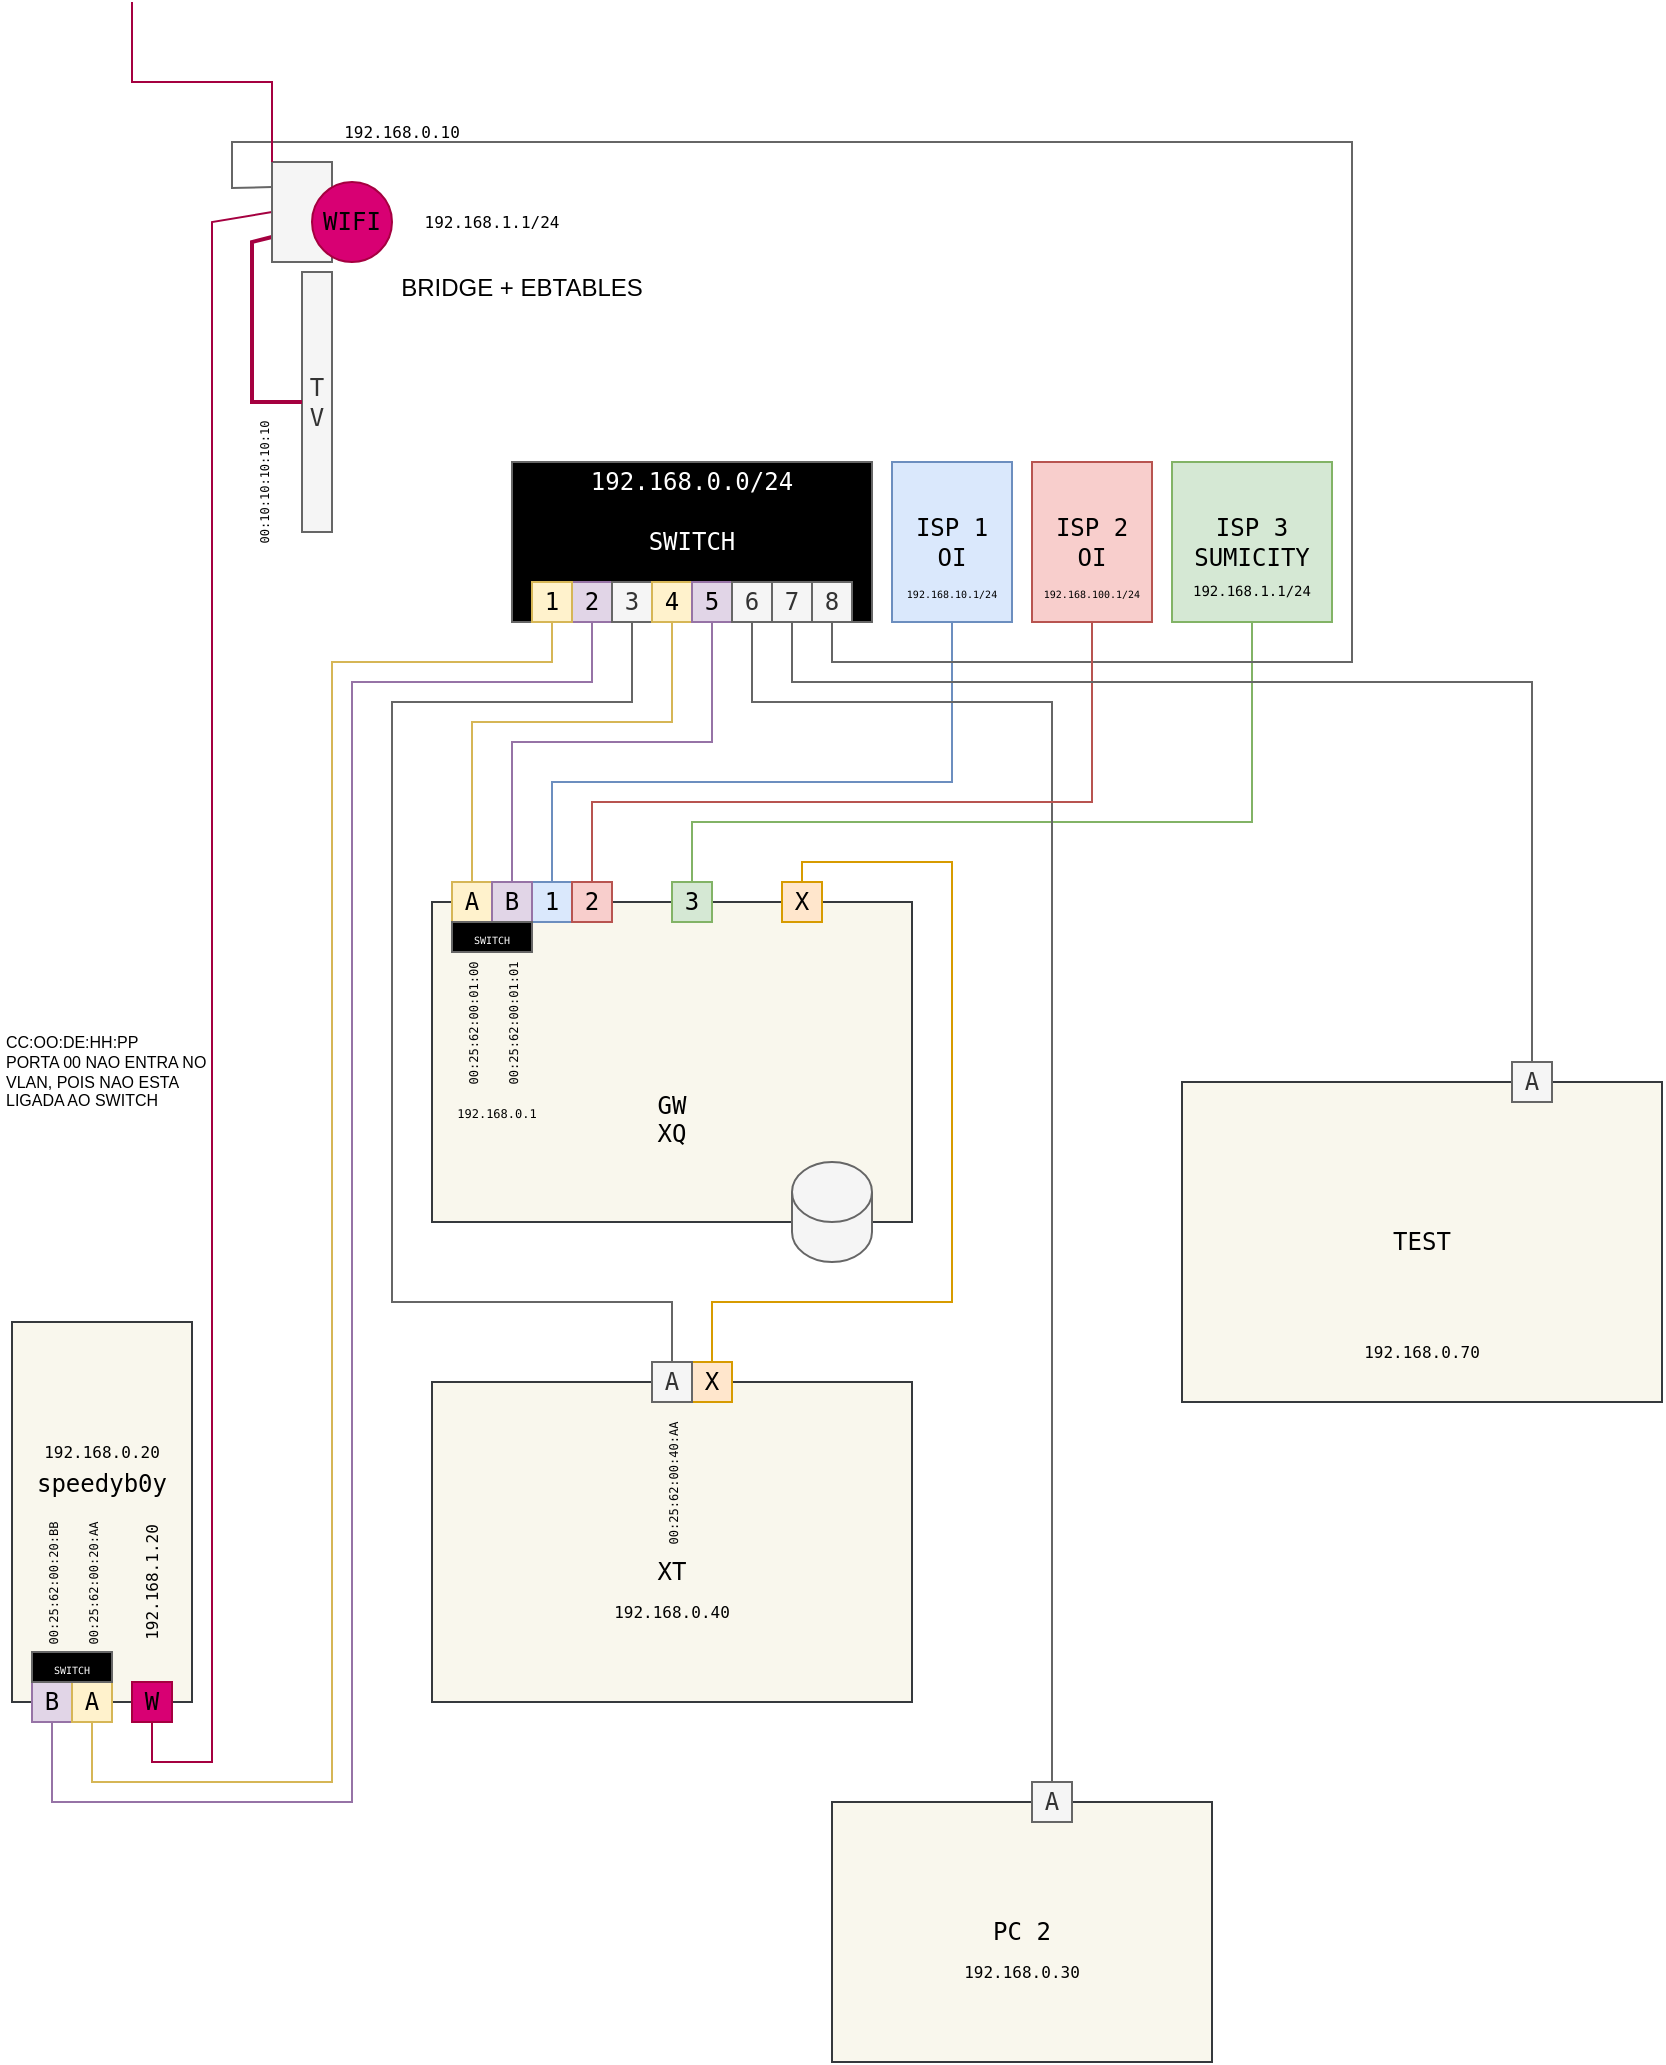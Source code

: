 <mxfile version="21.1.5" type="device">
  <diagram name="Page-1" id="gixXJJp-8p-YDFJajpFP">
    <mxGraphModel dx="136" dy="3846" grid="1" gridSize="10" guides="1" tooltips="1" connect="1" arrows="1" fold="1" page="1" pageScale="1" pageWidth="850" pageHeight="1100" math="0" shadow="0">
      <root>
        <mxCell id="0" />
        <mxCell id="1" parent="0" />
        <mxCell id="P-s_DnfX5rONal3mOxIz-140" value="&lt;div&gt;&lt;br&gt;&lt;/div&gt;&lt;div&gt;&lt;br&gt;&lt;/div&gt;&lt;div&gt;&lt;br&gt;&lt;/div&gt;&lt;div&gt;&lt;br&gt;&lt;/div&gt;&lt;div&gt;GW&lt;br&gt;&lt;/div&gt;&lt;div&gt;XQ&lt;/div&gt;" style="rounded=0;whiteSpace=wrap;html=1;fontFamily=Monospace;fillColor=#f9f7ed;strokeColor=#36393d;" parent="1" vertex="1">
          <mxGeometry x="1070" y="-2790" width="240" height="160" as="geometry" />
        </mxCell>
        <mxCell id="P-s_DnfX5rONal3mOxIz-141" value="&lt;div&gt;&lt;br&gt;&lt;/div&gt;&lt;div&gt;&lt;br&gt;&lt;/div&gt;&lt;div&gt;XT&lt;/div&gt;" style="rounded=0;whiteSpace=wrap;html=1;fontFamily=Monospace;fillColor=#f9f7ed;strokeColor=#36393d;" parent="1" vertex="1">
          <mxGeometry x="1070" y="-2550" width="240" height="160" as="geometry" />
        </mxCell>
        <mxCell id="P-s_DnfX5rONal3mOxIz-142" value="" style="endArrow=none;html=1;rounded=0;exitX=0.5;exitY=0;exitDx=0;exitDy=0;fontFamily=Monospace;strokeWidth=1;fillColor=#dae8fc;strokeColor=#6c8ebf;entryX=0.5;entryY=1;entryDx=0;entryDy=0;" parent="1" source="P-s_DnfX5rONal3mOxIz-166" target="P-s_DnfX5rONal3mOxIz-164" edge="1">
          <mxGeometry width="50" height="50" relative="1" as="geometry">
            <mxPoint x="1450" y="-2570" as="sourcePoint" />
            <mxPoint x="1580" y="-2840" as="targetPoint" />
            <Array as="points">
              <mxPoint x="1130" y="-2850" />
              <mxPoint x="1330" y="-2850" />
            </Array>
          </mxGeometry>
        </mxCell>
        <mxCell id="P-s_DnfX5rONal3mOxIz-143" value="&lt;div&gt;SWITCH&lt;/div&gt;" style="rounded=0;whiteSpace=wrap;html=1;fillColor=#000000;fontColor=#FFFFFF;strokeColor=#666666;fontFamily=Monospace;" parent="1" vertex="1">
          <mxGeometry x="1110" y="-3010" width="180" height="80" as="geometry" />
        </mxCell>
        <mxCell id="P-s_DnfX5rONal3mOxIz-144" value="&lt;div&gt;speedyb0y&lt;/div&gt;&lt;div&gt;&lt;br&gt;&lt;/div&gt;&lt;div&gt;&lt;br&gt;&lt;/div&gt;" style="rounded=0;whiteSpace=wrap;html=1;fontFamily=Monospace;fillColor=#f9f7ed;strokeColor=#36393d;" parent="1" vertex="1">
          <mxGeometry x="860" y="-2580" width="90" height="190" as="geometry" />
        </mxCell>
        <mxCell id="P-s_DnfX5rONal3mOxIz-145" value="" style="endArrow=none;html=1;rounded=0;exitX=0.5;exitY=1;exitDx=0;exitDy=0;fillColor=#fff2cc;strokeColor=#d6b656;fontFamily=Monospace;entryX=0.5;entryY=1;entryDx=0;entryDy=0;" parent="1" source="P-s_DnfX5rONal3mOxIz-216" target="P-s_DnfX5rONal3mOxIz-163" edge="1">
          <mxGeometry width="50" height="50" relative="1" as="geometry">
            <mxPoint x="1450" y="-2570" as="sourcePoint" />
            <mxPoint x="1030" y="-2930" as="targetPoint" />
            <Array as="points">
              <mxPoint x="900" y="-2350" />
              <mxPoint x="1020" y="-2350" />
              <mxPoint x="1020" y="-2910" />
              <mxPoint x="1130" y="-2910" />
            </Array>
          </mxGeometry>
        </mxCell>
        <mxCell id="P-s_DnfX5rONal3mOxIz-146" value="X" style="rounded=0;whiteSpace=wrap;html=1;fillColor=#ffe6cc;strokeColor=#d79b00;fontFamily=Monospace;direction=south;" parent="1" vertex="1">
          <mxGeometry x="1200" y="-2560" width="20" height="20" as="geometry" />
        </mxCell>
        <mxCell id="P-s_DnfX5rONal3mOxIz-147" value="A" style="rounded=0;whiteSpace=wrap;html=1;fillColor=#f5f5f5;strokeColor=#666666;fontFamily=Monospace;fontColor=#333333;" parent="1" vertex="1">
          <mxGeometry x="1180" y="-2560" width="20" height="20" as="geometry" />
        </mxCell>
        <mxCell id="P-s_DnfX5rONal3mOxIz-148" value="" style="endArrow=none;html=1;rounded=0;exitX=0.5;exitY=0;exitDx=0;exitDy=0;fontFamily=Monospace;entryX=0.5;entryY=1;entryDx=0;entryDy=0;fillColor=#f5f5f5;strokeColor=#666666;" parent="1" source="P-s_DnfX5rONal3mOxIz-147" target="P-s_DnfX5rONal3mOxIz-158" edge="1">
          <mxGeometry width="50" height="50" relative="1" as="geometry">
            <mxPoint x="1430" y="-2610" as="sourcePoint" />
            <mxPoint x="1090" y="-2930" as="targetPoint" />
            <Array as="points">
              <mxPoint x="1190" y="-2590" />
              <mxPoint x="1050" y="-2590" />
              <mxPoint x="1050" y="-2890" />
              <mxPoint x="1170" y="-2890" />
            </Array>
          </mxGeometry>
        </mxCell>
        <mxCell id="P-s_DnfX5rONal3mOxIz-149" value="" style="endArrow=none;html=1;rounded=0;fontFamily=Monospace;fillColor=#d5e8d4;strokeColor=#82b366;strokeWidth=1;entryX=0.5;entryY=1;entryDx=0;entryDy=0;exitX=0.5;exitY=0;exitDx=0;exitDy=0;" parent="1" source="P-s_DnfX5rONal3mOxIz-196" target="P-s_DnfX5rONal3mOxIz-170" edge="1">
          <mxGeometry width="50" height="50" relative="1" as="geometry">
            <mxPoint x="1170" y="-2800" as="sourcePoint" />
            <mxPoint x="1480" y="-3090" as="targetPoint" />
            <Array as="points">
              <mxPoint x="1200" y="-2830" />
              <mxPoint x="1480" y="-2830" />
            </Array>
          </mxGeometry>
        </mxCell>
        <mxCell id="P-s_DnfX5rONal3mOxIz-150" value="&lt;div&gt;T&lt;/div&gt;&lt;div&gt;V&lt;/div&gt;" style="rounded=0;whiteSpace=wrap;html=1;fontFamily=Monospace;fillColor=#f5f5f5;fontColor=#333333;strokeColor=#666666;" parent="1" vertex="1">
          <mxGeometry x="1005" y="-3105" width="15" height="130" as="geometry" />
        </mxCell>
        <mxCell id="P-s_DnfX5rONal3mOxIz-151" value="" style="endArrow=none;html=1;rounded=0;entryX=0.5;entryY=1;entryDx=0;entryDy=0;fillColor=#f5f5f5;strokeColor=#666666;strokeWidth=1;fontFamily=Monospace;exitX=0;exitY=0.25;exitDx=0;exitDy=0;" parent="1" source="P-s_DnfX5rONal3mOxIz-178" target="P-s_DnfX5rONal3mOxIz-161" edge="1">
          <mxGeometry width="50" height="50" relative="1" as="geometry">
            <mxPoint x="860" y="-3140" as="sourcePoint" />
            <mxPoint x="1280" y="-2740" as="targetPoint" />
            <Array as="points">
              <mxPoint x="970" y="-3147" />
              <mxPoint x="970" y="-3170" />
              <mxPoint x="1530" y="-3170" />
              <mxPoint x="1530" y="-2910" />
              <mxPoint x="1270" y="-2910" />
            </Array>
          </mxGeometry>
        </mxCell>
        <mxCell id="P-s_DnfX5rONal3mOxIz-152" value="TEST" style="rounded=0;whiteSpace=wrap;html=1;fillColor=#F9F7ED;strokeColor=#36393D;fontFamily=Monospace;" parent="1" vertex="1">
          <mxGeometry x="1445" y="-2700" width="240" height="160" as="geometry" />
        </mxCell>
        <mxCell id="P-s_DnfX5rONal3mOxIz-153" value="PC 2" style="rounded=0;whiteSpace=wrap;html=1;fontFamily=Monospace;fillColor=#F9F7ED;strokeColor=#36393D;" parent="1" vertex="1">
          <mxGeometry x="1270" y="-2340" width="190" height="130" as="geometry" />
        </mxCell>
        <mxCell id="P-s_DnfX5rONal3mOxIz-154" value="" style="endArrow=none;html=1;rounded=0;fontFamily=Monospace;entryX=0;entryY=0.5;entryDx=0;entryDy=0;fillColor=#d80073;strokeColor=#A50040;exitX=0.5;exitY=1;exitDx=0;exitDy=0;" parent="1" source="P-s_DnfX5rONal3mOxIz-218" target="P-s_DnfX5rONal3mOxIz-178" edge="1">
          <mxGeometry width="50" height="50" relative="1" as="geometry">
            <mxPoint x="750" y="-2370" as="sourcePoint" />
            <mxPoint x="850" y="-3130" as="targetPoint" />
            <Array as="points">
              <mxPoint x="930" y="-2360" />
              <mxPoint x="960" y="-2360" />
              <mxPoint x="960" y="-3130" />
            </Array>
          </mxGeometry>
        </mxCell>
        <mxCell id="P-s_DnfX5rONal3mOxIz-155" value="A" style="rounded=0;whiteSpace=wrap;html=1;fillColor=#f5f5f5;strokeColor=#666666;fontFamily=Monospace;fontColor=#333333;" parent="1" vertex="1">
          <mxGeometry x="1370" y="-2350" width="20" height="20" as="geometry" />
        </mxCell>
        <mxCell id="P-s_DnfX5rONal3mOxIz-156" value="" style="endArrow=none;html=1;rounded=0;fillColor=#f5f5f5;strokeColor=#666666;exitX=0.5;exitY=0;exitDx=0;exitDy=0;fontFamily=Monospace;entryX=0.5;entryY=1;entryDx=0;entryDy=0;" parent="1" source="P-s_DnfX5rONal3mOxIz-155" target="P-s_DnfX5rONal3mOxIz-188" edge="1">
          <mxGeometry width="50" height="50" relative="1" as="geometry">
            <mxPoint x="1170" y="-2550" as="sourcePoint" />
            <mxPoint x="1630" y="-2900" as="targetPoint" />
            <Array as="points">
              <mxPoint x="1380" y="-2890" />
              <mxPoint x="1230" y="-2890" />
            </Array>
          </mxGeometry>
        </mxCell>
        <mxCell id="P-s_DnfX5rONal3mOxIz-157" value="2" style="rounded=0;whiteSpace=wrap;html=1;fillColor=#e1d5e7;strokeColor=#9673a6;fontFamily=Monospace;" parent="1" vertex="1">
          <mxGeometry x="1140" y="-2950" width="20" height="20" as="geometry" />
        </mxCell>
        <mxCell id="P-s_DnfX5rONal3mOxIz-158" value="3" style="rounded=0;whiteSpace=wrap;html=1;fillColor=#f5f5f5;strokeColor=#666666;fontFamily=Monospace;fontColor=#333333;" parent="1" vertex="1">
          <mxGeometry x="1160" y="-2950" width="20" height="20" as="geometry" />
        </mxCell>
        <mxCell id="P-s_DnfX5rONal3mOxIz-159" value="4" style="rounded=0;whiteSpace=wrap;html=1;fillColor=#fff2cc;strokeColor=#d6b656;fontFamily=Monospace;" parent="1" vertex="1">
          <mxGeometry x="1180" y="-2950" width="20" height="20" as="geometry" />
        </mxCell>
        <mxCell id="P-s_DnfX5rONal3mOxIz-160" value="5" style="rounded=0;whiteSpace=wrap;html=1;fillColor=#e1d5e7;strokeColor=#9673a6;fontFamily=Monospace;" parent="1" vertex="1">
          <mxGeometry x="1200" y="-2950" width="20" height="20" as="geometry" />
        </mxCell>
        <mxCell id="P-s_DnfX5rONal3mOxIz-161" value="8" style="rounded=0;whiteSpace=wrap;html=1;fillColor=#f5f5f5;strokeColor=#666666;fontFamily=Monospace;fontColor=#333333;" parent="1" vertex="1">
          <mxGeometry x="1260" y="-2950" width="20" height="20" as="geometry" />
        </mxCell>
        <mxCell id="P-s_DnfX5rONal3mOxIz-162" value="&lt;div&gt;ISP 2&lt;/div&gt;&lt;div&gt;OI&lt;br&gt;&lt;/div&gt;" style="rounded=0;whiteSpace=wrap;html=1;fillColor=#f8cecc;strokeColor=#b85450;fontFamily=Monospace;" parent="1" vertex="1">
          <mxGeometry x="1370" y="-3010" width="60" height="80" as="geometry" />
        </mxCell>
        <mxCell id="P-s_DnfX5rONal3mOxIz-163" value="1" style="rounded=0;whiteSpace=wrap;html=1;fillColor=#fff2cc;strokeColor=#d6b656;fontFamily=Monospace;" parent="1" vertex="1">
          <mxGeometry x="1120" y="-2950" width="20" height="20" as="geometry" />
        </mxCell>
        <mxCell id="P-s_DnfX5rONal3mOxIz-164" value="&lt;div&gt;ISP 1&lt;/div&gt;&lt;div&gt;OI&lt;br&gt;&lt;/div&gt;" style="rounded=0;whiteSpace=wrap;html=1;fillColor=#dae8fc;strokeColor=#6c8ebf;fontFamily=Monospace;" parent="1" vertex="1">
          <mxGeometry x="1300" y="-3010" width="60" height="80" as="geometry" />
        </mxCell>
        <mxCell id="P-s_DnfX5rONal3mOxIz-165" value="" style="endArrow=none;html=1;rounded=0;exitX=0;exitY=0.5;exitDx=0;exitDy=0;fillColor=#ffe6cc;strokeColor=#d79b00;strokeWidth=1;fontFamily=Monospace;entryX=0.5;entryY=0;entryDx=0;entryDy=0;" parent="1" source="P-s_DnfX5rONal3mOxIz-146" target="V-1cVbXBUZVObv6zCT4m-1" edge="1">
          <mxGeometry width="50" height="50" relative="1" as="geometry">
            <mxPoint x="1380" y="-2740" as="sourcePoint" />
            <mxPoint x="1240" y="-2850" as="targetPoint" />
            <Array as="points">
              <mxPoint x="1210" y="-2590" />
              <mxPoint x="1330" y="-2590" />
              <mxPoint x="1330" y="-2810" />
              <mxPoint x="1255" y="-2810" />
            </Array>
          </mxGeometry>
        </mxCell>
        <mxCell id="P-s_DnfX5rONal3mOxIz-166" value="1" style="rounded=0;whiteSpace=wrap;html=1;fillColor=#dae8fc;strokeColor=#6c8ebf;fontFamily=Monospace;" parent="1" vertex="1">
          <mxGeometry x="1120" y="-2800" width="20" height="20" as="geometry" />
        </mxCell>
        <mxCell id="P-s_DnfX5rONal3mOxIz-167" value="2" style="rounded=0;whiteSpace=wrap;html=1;fillColor=#f8cecc;strokeColor=#b85450;fontFamily=Monospace;" parent="1" vertex="1">
          <mxGeometry x="1140" y="-2800" width="20" height="20" as="geometry" />
        </mxCell>
        <mxCell id="P-s_DnfX5rONal3mOxIz-168" value="192.168.0.0/24" style="text;html=1;strokeColor=none;fillColor=none;align=center;verticalAlign=middle;whiteSpace=wrap;rounded=0;fontFamily=Monospace;fontColor=#FFFFFF;" parent="1" vertex="1">
          <mxGeometry x="1110" y="-3010" width="180" height="20" as="geometry" />
        </mxCell>
        <mxCell id="P-s_DnfX5rONal3mOxIz-169" value="" style="endArrow=none;html=1;rounded=0;exitX=0;exitY=0.5;exitDx=0;exitDy=0;fillColor=#d80073;strokeColor=#A50040;strokeWidth=2;fontFamily=Monospace;entryX=0;entryY=0.75;entryDx=0;entryDy=0;" parent="1" source="P-s_DnfX5rONal3mOxIz-150" target="P-s_DnfX5rONal3mOxIz-178" edge="1">
          <mxGeometry width="50" height="50" relative="1" as="geometry">
            <mxPoint x="1010" y="-3065" as="sourcePoint" />
            <mxPoint x="980" y="-3130" as="targetPoint" />
            <Array as="points">
              <mxPoint x="980" y="-3040" />
              <mxPoint x="980" y="-3120" />
            </Array>
          </mxGeometry>
        </mxCell>
        <mxCell id="P-s_DnfX5rONal3mOxIz-170" value="&lt;div&gt;ISP 3&lt;br&gt;&lt;/div&gt;&lt;div&gt;SUMICITY&lt;/div&gt;" style="rounded=0;whiteSpace=wrap;html=1;fillColor=#d5e8d4;strokeColor=#82b366;fontFamily=Monospace;" parent="1" vertex="1">
          <mxGeometry x="1440" y="-3010" width="80" height="80" as="geometry" />
        </mxCell>
        <mxCell id="P-s_DnfX5rONal3mOxIz-171" value="" style="endArrow=none;html=1;rounded=0;exitX=0.5;exitY=1;exitDx=0;exitDy=0;entryX=0.5;entryY=1;entryDx=0;entryDy=0;fillColor=#e1d5e7;strokeColor=#9673a6;strokeWidth=1;fontFamily=Monospace;" parent="1" source="P-s_DnfX5rONal3mOxIz-207" target="P-s_DnfX5rONal3mOxIz-157" edge="1">
          <mxGeometry width="50" height="50" relative="1" as="geometry">
            <mxPoint x="701" y="-2389" as="sourcePoint" />
            <mxPoint x="1050" y="-2930" as="targetPoint" />
            <Array as="points">
              <mxPoint x="880" y="-2340" />
              <mxPoint x="1030" y="-2340" />
              <mxPoint x="1030" y="-2900" />
              <mxPoint x="1150" y="-2900" />
            </Array>
          </mxGeometry>
        </mxCell>
        <mxCell id="P-s_DnfX5rONal3mOxIz-172" value="192.168.1.1/24" style="text;html=1;strokeColor=none;fillColor=none;align=center;verticalAlign=middle;whiteSpace=wrap;rounded=0;fontSize=7;fontFamily=Monospace;" parent="1" vertex="1">
          <mxGeometry x="1440" y="-2950" width="80" height="10" as="geometry" />
        </mxCell>
        <mxCell id="P-s_DnfX5rONal3mOxIz-174" value="192.168.0.20" style="text;html=1;strokeColor=none;fillColor=none;align=center;verticalAlign=middle;whiteSpace=wrap;rounded=0;fontSize=8;fontFamily=Monospace;" parent="1" vertex="1">
          <mxGeometry x="860" y="-2520" width="90" height="10" as="geometry" />
        </mxCell>
        <mxCell id="P-s_DnfX5rONal3mOxIz-175" value="192.168.0.40" style="text;html=1;strokeColor=none;fillColor=none;align=center;verticalAlign=middle;whiteSpace=wrap;rounded=0;fontSize=8;fontFamily=Monospace;" parent="1" vertex="1">
          <mxGeometry x="1070" y="-2440" width="240" height="10" as="geometry" />
        </mxCell>
        <mxCell id="P-s_DnfX5rONal3mOxIz-176" value="192.168.0.30" style="text;html=1;strokeColor=none;fillColor=none;align=center;verticalAlign=middle;whiteSpace=wrap;rounded=0;fontSize=8;fontFamily=Monospace;" parent="1" vertex="1">
          <mxGeometry x="1330" y="-2260" width="70" height="10" as="geometry" />
        </mxCell>
        <mxCell id="P-s_DnfX5rONal3mOxIz-177" value="192.168.0.70" style="text;html=1;strokeColor=none;fillColor=none;align=center;verticalAlign=middle;whiteSpace=wrap;rounded=0;fontSize=8;fontFamily=Monospace;" parent="1" vertex="1">
          <mxGeometry x="1530" y="-2570" width="70" height="10" as="geometry" />
        </mxCell>
        <mxCell id="P-s_DnfX5rONal3mOxIz-178" value="" style="rounded=0;whiteSpace=wrap;html=1;fillColor=#f5f5f5;fontColor=#333333;strokeColor=#666666;fontFamily=Monospace;" parent="1" vertex="1">
          <mxGeometry x="990" y="-3160" width="30" height="50" as="geometry" />
        </mxCell>
        <mxCell id="P-s_DnfX5rONal3mOxIz-179" value="WIFI" style="ellipse;whiteSpace=wrap;html=1;aspect=fixed;fontFamily=Monospace;fillColor=#d80073;strokeColor=#A50040;fontColor=#000000;" parent="1" vertex="1">
          <mxGeometry x="1010" y="-3150" width="40" height="40" as="geometry" />
        </mxCell>
        <mxCell id="P-s_DnfX5rONal3mOxIz-180" value="" style="endArrow=none;html=1;rounded=0;exitX=0.5;exitY=0;exitDx=0;exitDy=0;fillColor=#f8cecc;strokeColor=#b85450;entryX=0.5;entryY=1;entryDx=0;entryDy=0;fontFamily=Monospace;" parent="1" source="P-s_DnfX5rONal3mOxIz-167" target="P-s_DnfX5rONal3mOxIz-162" edge="1">
          <mxGeometry width="50" height="50" relative="1" as="geometry">
            <mxPoint x="1500" y="-2730" as="sourcePoint" />
            <mxPoint x="1580" y="-2830" as="targetPoint" />
            <Array as="points">
              <mxPoint x="1150" y="-2840" />
              <mxPoint x="1400" y="-2840" />
            </Array>
          </mxGeometry>
        </mxCell>
        <mxCell id="P-s_DnfX5rONal3mOxIz-183" value="A" style="rounded=0;whiteSpace=wrap;html=1;fontFamily=Monospace;fillColor=#fff2cc;strokeColor=#d6b656;" parent="1" vertex="1">
          <mxGeometry x="1080" y="-2800" width="20" height="20" as="geometry" />
        </mxCell>
        <mxCell id="P-s_DnfX5rONal3mOxIz-184" value="A" style="rounded=0;whiteSpace=wrap;html=1;fillColor=#f5f5f5;strokeColor=#666666;fontFamily=Monospace;fontColor=#333333;" parent="1" vertex="1">
          <mxGeometry x="1610" y="-2710" width="20" height="20" as="geometry" />
        </mxCell>
        <mxCell id="P-s_DnfX5rONal3mOxIz-185" value="" style="endArrow=none;html=1;rounded=0;exitX=0.5;exitY=0;exitDx=0;exitDy=0;fillColor=#f5f5f5;strokeColor=#666666;entryX=0.5;entryY=1;entryDx=0;entryDy=0;fontFamily=Monospace;" parent="1" source="P-s_DnfX5rONal3mOxIz-184" target="P-s_DnfX5rONal3mOxIz-189" edge="1">
          <mxGeometry width="50" height="50" relative="1" as="geometry">
            <mxPoint x="1170" y="-2550" as="sourcePoint" />
            <mxPoint x="1600" y="-2900" as="targetPoint" />
            <Array as="points">
              <mxPoint x="1620" y="-2900" />
              <mxPoint x="1250" y="-2900" />
            </Array>
          </mxGeometry>
        </mxCell>
        <mxCell id="P-s_DnfX5rONal3mOxIz-186" value="" style="endArrow=none;html=1;rounded=0;exitX=0.5;exitY=0;exitDx=0;exitDy=0;entryX=0.5;entryY=1;entryDx=0;entryDy=0;fillColor=#fff2cc;strokeColor=#d6b656;fontFamily=Monospace;" parent="1" source="P-s_DnfX5rONal3mOxIz-183" target="P-s_DnfX5rONal3mOxIz-159" edge="1">
          <mxGeometry width="50" height="50" relative="1" as="geometry">
            <mxPoint x="1300" y="-2870" as="sourcePoint" />
            <mxPoint x="1350" y="-2920" as="targetPoint" />
            <Array as="points">
              <mxPoint x="1090" y="-2880" />
              <mxPoint x="1190" y="-2880" />
            </Array>
          </mxGeometry>
        </mxCell>
        <mxCell id="P-s_DnfX5rONal3mOxIz-188" value="6" style="rounded=0;whiteSpace=wrap;html=1;fillColor=#f5f5f5;strokeColor=#666666;fontFamily=Monospace;fontColor=#333333;" parent="1" vertex="1">
          <mxGeometry x="1220" y="-2950" width="20" height="20" as="geometry" />
        </mxCell>
        <mxCell id="P-s_DnfX5rONal3mOxIz-189" value="7" style="rounded=0;whiteSpace=wrap;html=1;fillColor=#f5f5f5;strokeColor=#666666;fontFamily=Monospace;fontColor=#333333;" parent="1" vertex="1">
          <mxGeometry x="1240" y="-2950" width="20" height="20" as="geometry" />
        </mxCell>
        <mxCell id="P-s_DnfX5rONal3mOxIz-196" value="3" style="rounded=0;whiteSpace=wrap;html=1;fillColor=#d5e8d4;strokeColor=#82b366;fontFamily=Monospace;" parent="1" vertex="1">
          <mxGeometry x="1190" y="-2800" width="20" height="20" as="geometry" />
        </mxCell>
        <mxCell id="P-s_DnfX5rONal3mOxIz-200" value="" style="shape=cylinder3;whiteSpace=wrap;html=1;boundedLbl=1;backgroundOutline=1;size=15;fillColor=#f5f5f5;fontColor=#333333;strokeColor=#666666;fontFamily=Monospace;" parent="1" vertex="1">
          <mxGeometry x="1250" y="-2660" width="40" height="50" as="geometry" />
        </mxCell>
        <mxCell id="P-s_DnfX5rONal3mOxIz-201" value="" style="endArrow=none;html=1;rounded=0;entryX=0;entryY=0;entryDx=0;entryDy=0;fillColor=#d80073;strokeColor=#A50040;fontFamily=Monospace;" parent="1" target="P-s_DnfX5rONal3mOxIz-178" edge="1">
          <mxGeometry width="50" height="50" relative="1" as="geometry">
            <mxPoint x="920" y="-3240" as="sourcePoint" />
            <mxPoint x="990" y="-3270" as="targetPoint" />
            <Array as="points">
              <mxPoint x="920" y="-3200" />
              <mxPoint x="990" y="-3200" />
            </Array>
          </mxGeometry>
        </mxCell>
        <mxCell id="P-s_DnfX5rONal3mOxIz-202" value="B" style="rounded=0;whiteSpace=wrap;html=1;fillColor=#e1d5e7;strokeColor=#9673a6;fontFamily=Monospace;" parent="1" vertex="1">
          <mxGeometry x="1100" y="-2800" width="20" height="20" as="geometry" />
        </mxCell>
        <mxCell id="P-s_DnfX5rONal3mOxIz-204" value="" style="endArrow=none;html=1;rounded=0;exitX=0.5;exitY=0;exitDx=0;exitDy=0;entryX=0.5;entryY=1;entryDx=0;entryDy=0;fillColor=#e1d5e7;strokeColor=#9673a6;fontFamily=Monospace;" parent="1" source="P-s_DnfX5rONal3mOxIz-202" target="P-s_DnfX5rONal3mOxIz-160" edge="1">
          <mxGeometry width="50" height="50" relative="1" as="geometry">
            <mxPoint x="1170" y="-2880" as="sourcePoint" />
            <mxPoint x="1220" y="-2930" as="targetPoint" />
            <Array as="points">
              <mxPoint x="1110" y="-2870" />
              <mxPoint x="1210" y="-2870" />
            </Array>
          </mxGeometry>
        </mxCell>
        <mxCell id="P-s_DnfX5rONal3mOxIz-208" value="" style="endArrow=none;html=1;rounded=0;exitX=0.75;exitY=1;exitDx=0;exitDy=0;fontFamily=Monospace;entryX=0;entryY=0.5;entryDx=0;entryDy=0;fillColor=#e1d5e7;strokeColor=#9673a6;" parent="1" source="P-s_DnfX5rONal3mOxIz-216" target="P-s_DnfX5rONal3mOxIz-207" edge="1">
          <mxGeometry width="50" height="50" relative="1" as="geometry">
            <mxPoint x="748" y="-2390" as="sourcePoint" />
            <mxPoint x="860" y="-3135" as="targetPoint" />
            <Array as="points" />
          </mxGeometry>
        </mxCell>
        <mxCell id="P-s_DnfX5rONal3mOxIz-207" value="B" style="rounded=0;whiteSpace=wrap;html=1;fillColor=#e1d5e7;strokeColor=#9673a6;fontFamily=Monospace;" parent="1" vertex="1">
          <mxGeometry x="870" y="-2400" width="20" height="20" as="geometry" />
        </mxCell>
        <mxCell id="P-s_DnfX5rONal3mOxIz-212" value="192.168.0.1" style="text;html=1;strokeColor=none;fillColor=none;align=center;verticalAlign=middle;whiteSpace=wrap;rounded=0;fontSize=6;fontFamily=Monospace;rotation=0;" parent="1" vertex="1">
          <mxGeometry x="1080.47" y="-2690" width="45" height="10" as="geometry" />
        </mxCell>
        <mxCell id="P-s_DnfX5rONal3mOxIz-216" value="A" style="rounded=0;whiteSpace=wrap;html=1;fillColor=#fff2cc;strokeColor=#d6b656;fontFamily=Monospace;" parent="1" vertex="1">
          <mxGeometry x="890" y="-2400" width="20" height="20" as="geometry" />
        </mxCell>
        <mxCell id="P-s_DnfX5rONal3mOxIz-219" value="" style="endArrow=none;html=1;rounded=0;exitX=0.75;exitY=1;exitDx=0;exitDy=0;fontFamily=Monospace;entryX=0;entryY=0.5;entryDx=0;entryDy=0;fillColor=#e1d5e7;strokeColor=#9673a6;" parent="1" source="P-s_DnfX5rONal3mOxIz-144" target="P-s_DnfX5rONal3mOxIz-218" edge="1">
          <mxGeometry width="50" height="50" relative="1" as="geometry">
            <mxPoint x="748" y="-2390" as="sourcePoint" />
            <mxPoint x="710" y="-2390" as="targetPoint" />
            <Array as="points" />
          </mxGeometry>
        </mxCell>
        <mxCell id="P-s_DnfX5rONal3mOxIz-218" value="W" style="rounded=0;whiteSpace=wrap;html=1;fontFamily=Monospace;fillColor=#d80073;strokeColor=#A50040;fontColor=#000000;" parent="1" vertex="1">
          <mxGeometry x="920" y="-2400" width="20" height="20" as="geometry" />
        </mxCell>
        <mxCell id="c5wu-oUTdUNf_FGDrnlY-5" value="192.168.1.1/24" style="text;html=1;strokeColor=none;fillColor=none;align=center;verticalAlign=middle;whiteSpace=wrap;rounded=0;fontSize=8;fontFamily=Monospace;" parent="1" vertex="1">
          <mxGeometry x="1060.23" y="-3135" width="79.53" height="10" as="geometry" />
        </mxCell>
        <mxCell id="P7EBUkk8XLH1pte9YqfB-2" value="00:25:62:00:01:00" style="text;html=1;strokeColor=none;fillColor=none;align=center;verticalAlign=middle;whiteSpace=wrap;rounded=0;fontSize=6;fontFamily=Monospace;rotation=-90;" parent="1" vertex="1">
          <mxGeometry x="1055.47" y="-2740" width="69.06" height="20" as="geometry" />
        </mxCell>
        <mxCell id="P7EBUkk8XLH1pte9YqfB-24" value="192.168.10.1/24" style="text;html=1;strokeColor=none;fillColor=none;align=center;verticalAlign=middle;whiteSpace=wrap;rounded=0;fontSize=5;fontFamily=Monospace;" parent="1" vertex="1">
          <mxGeometry x="1300" y="-2950" width="60" height="10" as="geometry" />
        </mxCell>
        <mxCell id="P7EBUkk8XLH1pte9YqfB-25" value="192.168.100.1/24" style="text;html=1;strokeColor=none;fillColor=none;align=center;verticalAlign=middle;whiteSpace=wrap;rounded=0;fontSize=5;fontFamily=Monospace;" parent="1" vertex="1">
          <mxGeometry x="1370" y="-2950" width="60" height="10" as="geometry" />
        </mxCell>
        <mxCell id="jx3EdEX-obPJFQmtiVPf-3" value="SWITCH" style="rounded=0;whiteSpace=wrap;html=1;fillColor=#000000;fontColor=#FFFFFF;strokeColor=#666666;fontSize=5;fontFamily=Monospace;" parent="1" vertex="1">
          <mxGeometry x="870" y="-2415" width="40" height="15" as="geometry" />
        </mxCell>
        <mxCell id="jx3EdEX-obPJFQmtiVPf-10" value="00:10:10:10:10:10" style="text;html=1;strokeColor=none;fillColor=none;align=center;verticalAlign=middle;whiteSpace=wrap;rounded=0;fontSize=6;fontFamily=Monospace;rotation=-90;" parent="1" vertex="1">
          <mxGeometry x="950.94" y="-3010" width="69.06" height="20" as="geometry" />
        </mxCell>
        <mxCell id="jx3EdEX-obPJFQmtiVPf-17" value="SWITCH" style="rounded=0;whiteSpace=wrap;html=1;fillColor=#000000;fontColor=#FFFFFF;strokeColor=#666666;fontSize=5;fontFamily=Monospace;" parent="1" vertex="1">
          <mxGeometry x="1080" y="-2780" width="40" height="15" as="geometry" />
        </mxCell>
        <mxCell id="appXRe3zvED7Vlw1cHcy-1" value="192.168.0.10" style="text;html=1;strokeColor=none;fillColor=none;align=center;verticalAlign=middle;whiteSpace=wrap;rounded=0;fontSize=8;fontFamily=Monospace;" parent="1" vertex="1">
          <mxGeometry x="1010" y="-3180" width="90" height="10" as="geometry" />
        </mxCell>
        <mxCell id="V-1cVbXBUZVObv6zCT4m-1" value="X" style="rounded=0;whiteSpace=wrap;html=1;fillColor=#ffe6cc;strokeColor=#d79b00;fontFamily=Monospace;" parent="1" vertex="1">
          <mxGeometry x="1245" y="-2800" width="20" height="20" as="geometry" />
        </mxCell>
        <mxCell id="V-1cVbXBUZVObv6zCT4m-3" value="00:25:62:00:01:01" style="text;html=1;strokeColor=none;fillColor=none;align=center;verticalAlign=middle;whiteSpace=wrap;rounded=0;fontSize=6;fontFamily=Monospace;rotation=-90;" parent="1" vertex="1">
          <mxGeometry x="1075.47" y="-2740" width="69.06" height="20" as="geometry" />
        </mxCell>
        <mxCell id="V-1cVbXBUZVObv6zCT4m-4" value="&lt;div&gt;BRIDGE + EBTABLES&lt;br&gt;&lt;/div&gt;" style="text;html=1;strokeColor=none;fillColor=none;align=center;verticalAlign=middle;whiteSpace=wrap;rounded=0;" parent="1" vertex="1">
          <mxGeometry x="1030.47" y="-3105" width="169.53" height="15" as="geometry" />
        </mxCell>
        <mxCell id="V-1cVbXBUZVObv6zCT4m-6" value="00:25:62:00:20:BB" style="text;html=1;strokeColor=none;fillColor=none;align=center;verticalAlign=middle;whiteSpace=wrap;rounded=0;fontSize=6;fontFamily=Monospace;rotation=-90;" parent="1" vertex="1">
          <mxGeometry x="845.47" y="-2460" width="69.06" height="20" as="geometry" />
        </mxCell>
        <mxCell id="V-1cVbXBUZVObv6zCT4m-7" value="00:25:62:00:20:AA" style="text;html=1;strokeColor=none;fillColor=none;align=center;verticalAlign=middle;whiteSpace=wrap;rounded=0;fontSize=6;fontFamily=Monospace;rotation=-90;" parent="1" vertex="1">
          <mxGeometry x="865.47" y="-2460" width="69.06" height="20" as="geometry" />
        </mxCell>
        <mxCell id="V-1cVbXBUZVObv6zCT4m-10" value="00:25:62:00:40:AA" style="text;html=1;strokeColor=none;fillColor=none;align=center;verticalAlign=middle;whiteSpace=wrap;rounded=0;fontSize=6;fontFamily=Monospace;rotation=-90;" parent="1" vertex="1">
          <mxGeometry x="1155.47" y="-2510" width="69.06" height="20" as="geometry" />
        </mxCell>
        <mxCell id="V-1cVbXBUZVObv6zCT4m-11" value="&lt;div style=&quot;font-size: 8px;&quot;&gt;CC:OO:DE:HH:PP&lt;/div&gt;&lt;div style=&quot;font-size: 8px;&quot;&gt;PORTA 00 NAO ENTRA NO VLAN, POIS NAO ESTA LIGADA AO SWITCH&lt;br style=&quot;font-size: 8px;&quot;&gt;&lt;/div&gt;" style="text;html=1;strokeColor=none;fillColor=none;align=left;verticalAlign=middle;whiteSpace=wrap;rounded=0;fontSize=8;" parent="1" vertex="1">
          <mxGeometry x="854.53" y="-2710" width="110" height="10" as="geometry" />
        </mxCell>
        <mxCell id="PKInZ374fWiK-LHG7L9_-1" value="192.168.1.20" style="text;html=1;strokeColor=none;fillColor=none;align=center;verticalAlign=middle;whiteSpace=wrap;rounded=0;fontSize=8;fontFamily=Monospace;rotation=-90;" parent="1" vertex="1">
          <mxGeometry x="885" y="-2460" width="90" height="20" as="geometry" />
        </mxCell>
      </root>
    </mxGraphModel>
  </diagram>
</mxfile>
